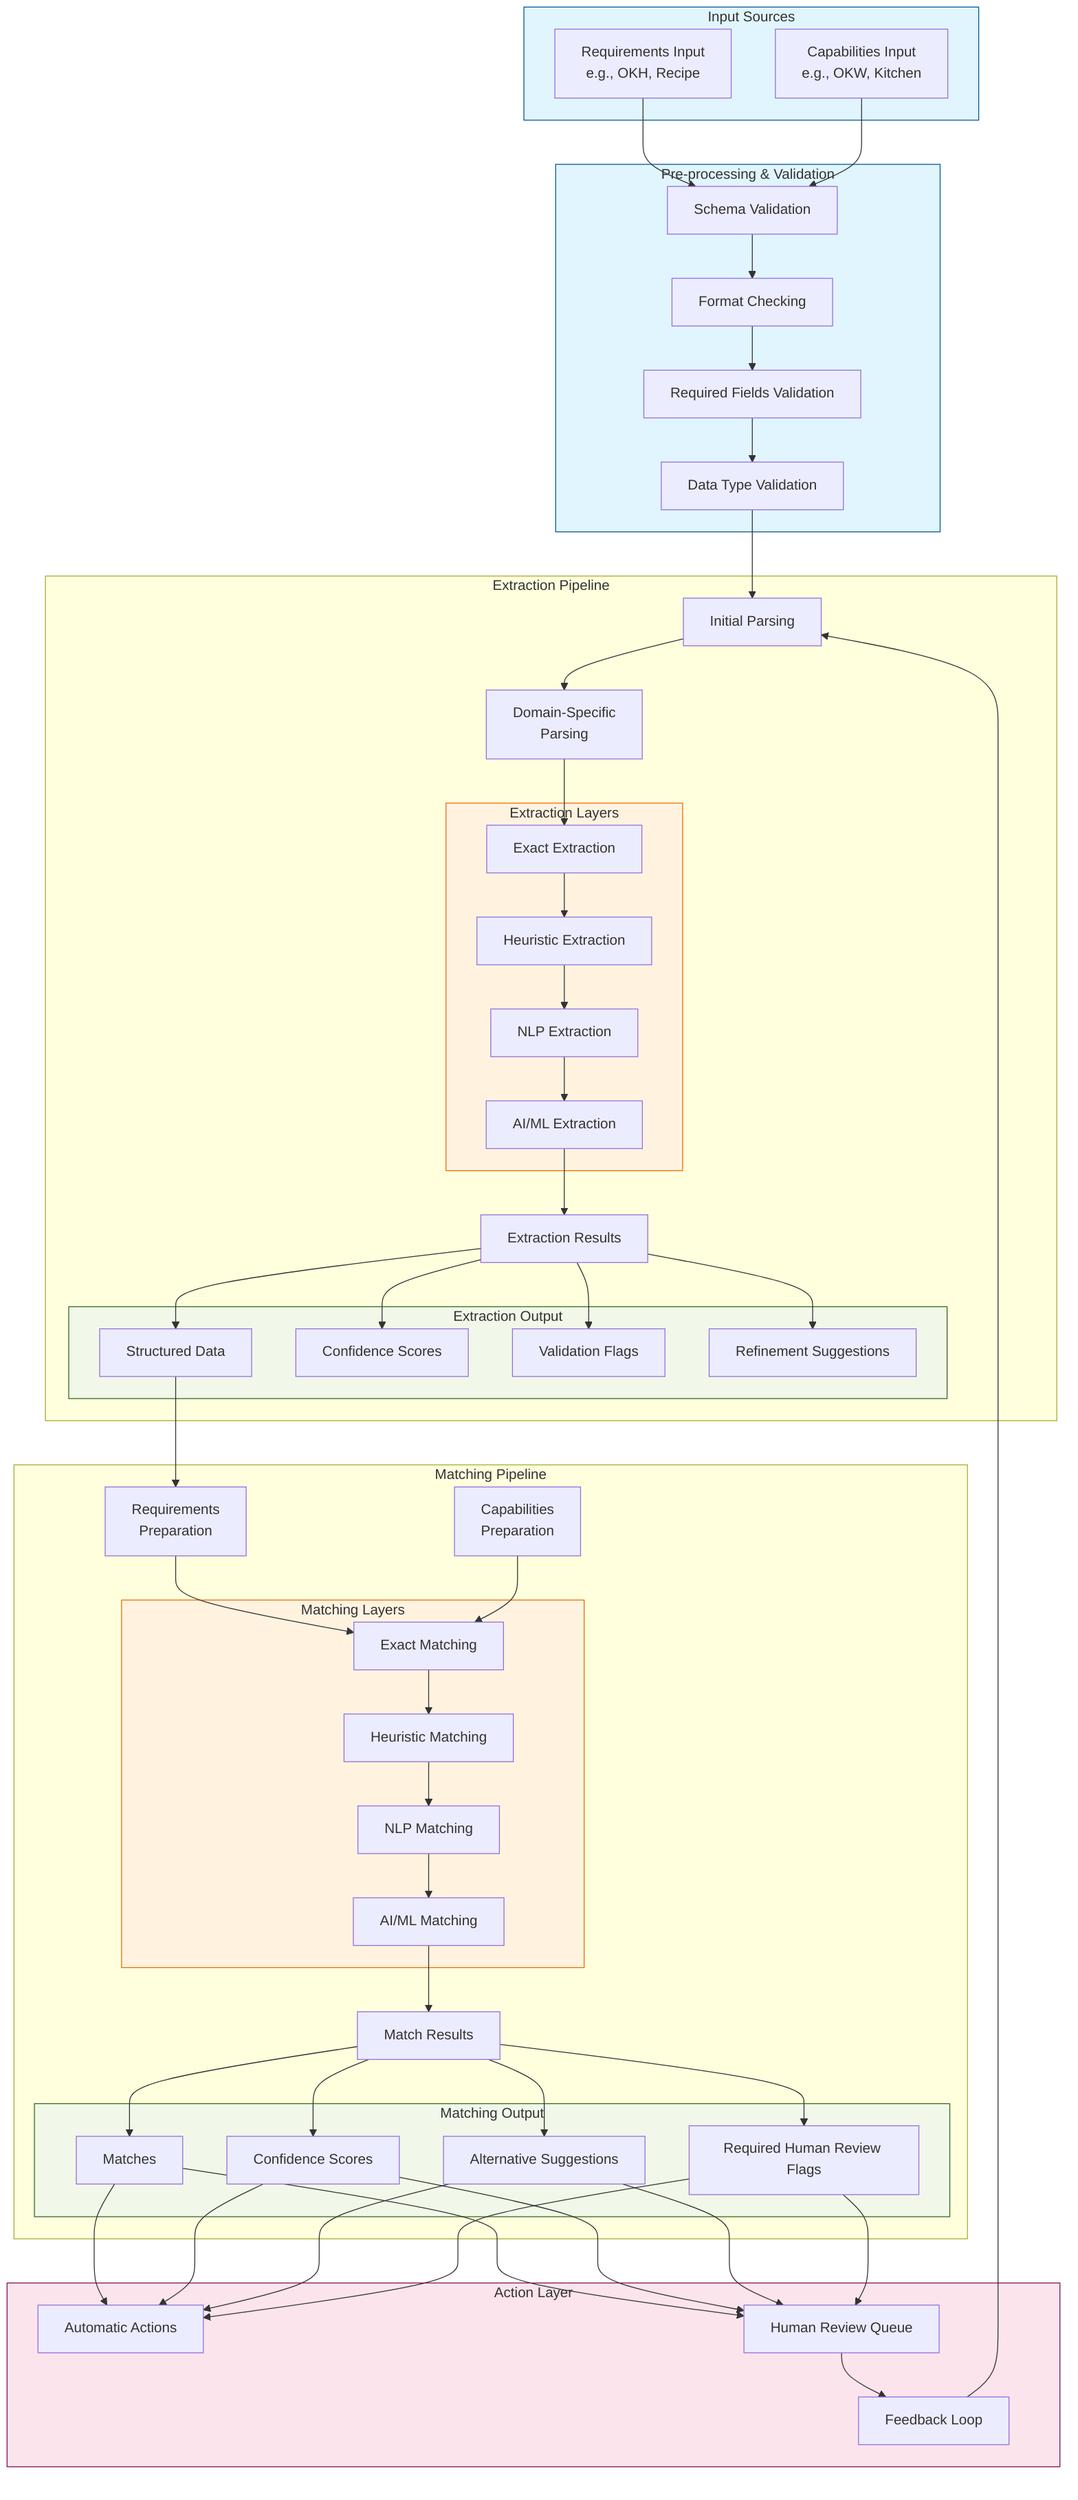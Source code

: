 flowchart TD
    subgraph inputs[Input Sources]
        I1[Requirements Input\ne.g., OKH, Recipe]
        I2[Capabilities Input\ne.g., OKW, Kitchen]
    end

    subgraph preproc[Pre-processing & Validation]
        V1[Schema Validation]
        V2[Format Checking]
        V3[Required Fields Validation]
        V4[Data Type Validation]
    end

    subgraph extraction[Extraction Pipeline]
        EP1[Initial Parsing]
        EP2[Domain-Specific\nParsing]
        
        subgraph ext_layers[Extraction Layers]
            EL1[Exact Extraction]
            EL2[Heuristic Extraction]
            EL3[NLP Extraction]
            EL4[AI/ML Extraction]
        end
        
        ER1[Extraction Results]
        subgraph ext_output[Extraction Output]
            EO1[Structured Data]
            EO2[Confidence Scores]
            EO3[Validation Flags]
            EO4[Refinement Suggestions]
        end
    end

    subgraph matching[Matching Pipeline]
        MP1[Requirements\nPreparation]
        MP2[Capabilities\nPreparation]
        
        subgraph match_layers[Matching Layers]
            ML1[Exact Matching]
            ML2[Heuristic Matching]
            ML3[NLP Matching]
            ML4[AI/ML Matching]
        end
        
        MR1[Match Results]
        subgraph match_output[Matching Output]
            MO1[Matches]
            MO2[Confidence Scores]
            MO3[Alternative Suggestions]
            MO4[Required Human Review Flags]
        end
    end

    subgraph actions[Action Layer]
        A1[Automatic Actions]
        A2[Human Review Queue]
        A3[Feedback Loop]
    end

    I1 & I2 --> V1
    V1 --> V2
    V2 --> V3
    V3 --> V4
    
    V4 --> EP1
    EP1 --> EP2
    EP2 --> EL1
    EL1 --> EL2
    EL2 --> EL3
    EL3 --> EL4
    EL4 --> ER1
    ER1 --> EO1 & EO2 & EO3 & EO4
    
    EO1 --> MP1
    MP1 & MP2 --> ML1
    ML1 --> ML2
    ML2 --> ML3
    ML3 --> ML4
    ML4 --> MR1
    MR1 --> MO1 & MO2 & MO3 & MO4
    
    MO1 & MO2 & MO3 & MO4 --> A1 & A2
    A2 --> A3
    A3 --> EP1

    classDef pipeline fill:#e1f5fe,stroke:#01579b
    classDef layer fill:#fff3e0,stroke:#ef6c00
    classDef output fill:#f1f8e9,stroke:#33691e
    classDef action fill:#fce4ec,stroke:#880e4f
    
    class inputs,preproc pipeline
    class ext_layers,match_layers layer
    class ext_output,match_output output
    class actions action